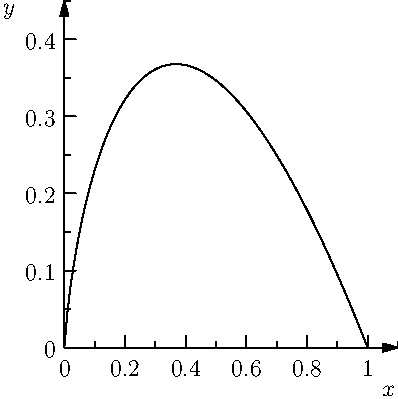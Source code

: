 import graph;
size(200,IgnoreAspect);

// Base-2 logarithmic scale on y-axis:

real f(real x) {
  static real eps = 1e-6;
  return abs(x)>eps ? -x * log (x) : 0;
}

draw(graph(f,0,1));

yaxis("$y$",ymin=0,ymax=0.45,RightTicks(Label(Fill(white))),EndArrow);
xaxis("$x$",xmin=0,xmax=1.1,LeftTicks,EndArrow);
